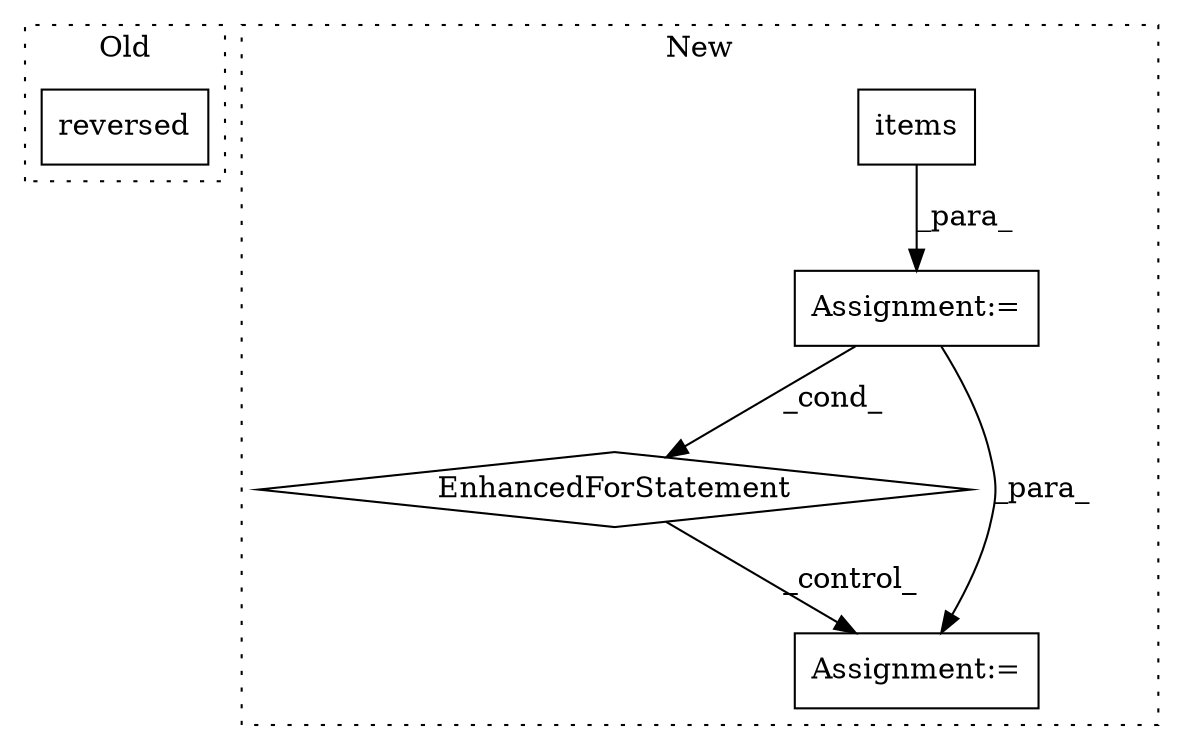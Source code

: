 digraph G {
subgraph cluster0 {
1 [label="reversed" a="32" s="6630,6647" l="9,1" shape="box"];
label = "Old";
style="dotted";
}
subgraph cluster1 {
2 [label="items" a="32" s="2505" l="7" shape="box"];
3 [label="EnhancedForStatement" a="70" s="2408,2513" l="65,2" shape="diamond"];
4 [label="Assignment:=" a="7" s="2408,2513" l="65,2" shape="box"];
5 [label="Assignment:=" a="7" s="2953" l="1" shape="box"];
label = "New";
style="dotted";
}
2 -> 4 [label="_para_"];
3 -> 5 [label="_control_"];
4 -> 5 [label="_para_"];
4 -> 3 [label="_cond_"];
}